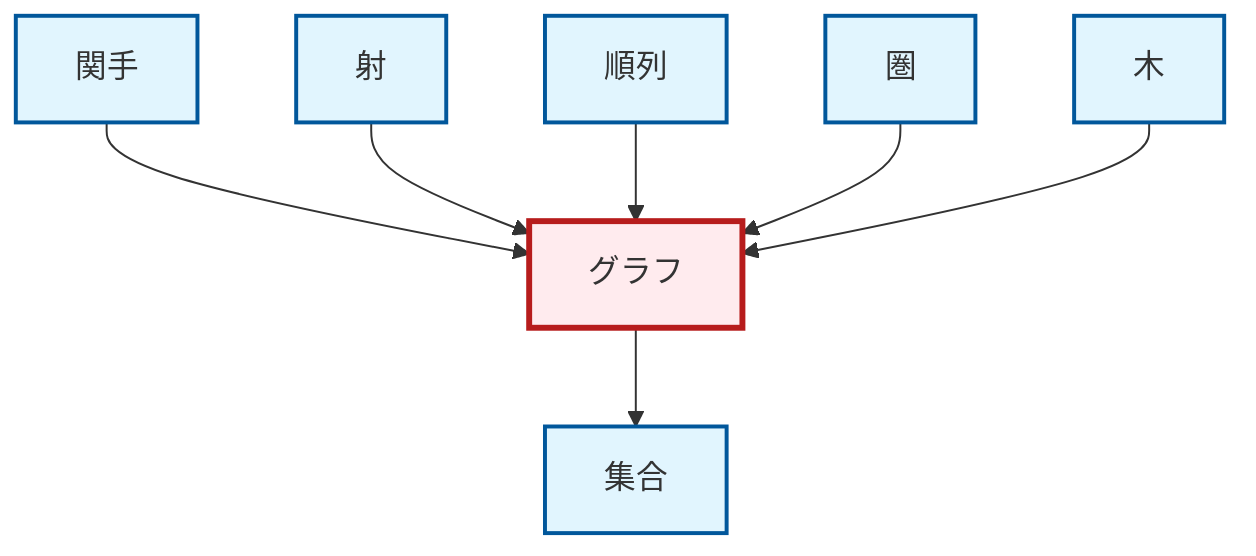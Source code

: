 graph TD
    classDef definition fill:#e1f5fe,stroke:#01579b,stroke-width:2px
    classDef theorem fill:#f3e5f5,stroke:#4a148c,stroke-width:2px
    classDef axiom fill:#fff3e0,stroke:#e65100,stroke-width:2px
    classDef example fill:#e8f5e9,stroke:#1b5e20,stroke-width:2px
    classDef current fill:#ffebee,stroke:#b71c1c,stroke-width:3px
    def-graph["グラフ"]:::definition
    def-functor["関手"]:::definition
    def-set["集合"]:::definition
    def-category["圏"]:::definition
    def-morphism["射"]:::definition
    def-permutation["順列"]:::definition
    def-tree["木"]:::definition
    def-functor --> def-graph
    def-morphism --> def-graph
    def-permutation --> def-graph
    def-graph --> def-set
    def-category --> def-graph
    def-tree --> def-graph
    class def-graph current